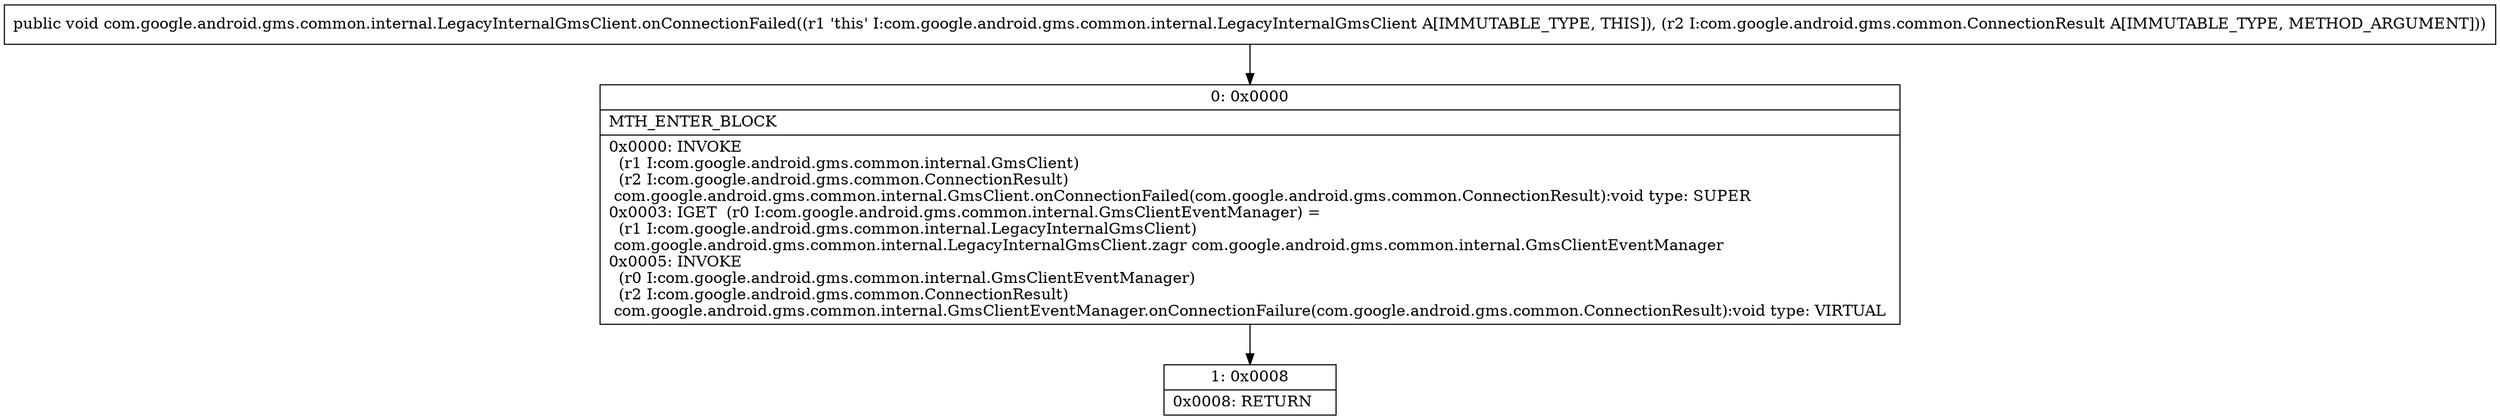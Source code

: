 digraph "CFG forcom.google.android.gms.common.internal.LegacyInternalGmsClient.onConnectionFailed(Lcom\/google\/android\/gms\/common\/ConnectionResult;)V" {
Node_0 [shape=record,label="{0\:\ 0x0000|MTH_ENTER_BLOCK\l|0x0000: INVOKE  \l  (r1 I:com.google.android.gms.common.internal.GmsClient)\l  (r2 I:com.google.android.gms.common.ConnectionResult)\l com.google.android.gms.common.internal.GmsClient.onConnectionFailed(com.google.android.gms.common.ConnectionResult):void type: SUPER \l0x0003: IGET  (r0 I:com.google.android.gms.common.internal.GmsClientEventManager) = \l  (r1 I:com.google.android.gms.common.internal.LegacyInternalGmsClient)\l com.google.android.gms.common.internal.LegacyInternalGmsClient.zagr com.google.android.gms.common.internal.GmsClientEventManager \l0x0005: INVOKE  \l  (r0 I:com.google.android.gms.common.internal.GmsClientEventManager)\l  (r2 I:com.google.android.gms.common.ConnectionResult)\l com.google.android.gms.common.internal.GmsClientEventManager.onConnectionFailure(com.google.android.gms.common.ConnectionResult):void type: VIRTUAL \l}"];
Node_1 [shape=record,label="{1\:\ 0x0008|0x0008: RETURN   \l}"];
MethodNode[shape=record,label="{public void com.google.android.gms.common.internal.LegacyInternalGmsClient.onConnectionFailed((r1 'this' I:com.google.android.gms.common.internal.LegacyInternalGmsClient A[IMMUTABLE_TYPE, THIS]), (r2 I:com.google.android.gms.common.ConnectionResult A[IMMUTABLE_TYPE, METHOD_ARGUMENT])) }"];
MethodNode -> Node_0;
Node_0 -> Node_1;
}

